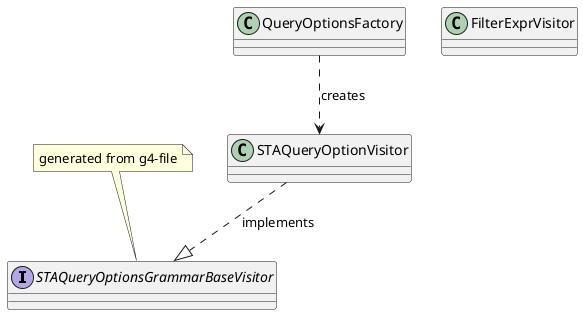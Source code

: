 @startuml

interface "STAQueryOptionsGrammarBaseVisitor" as sta_grammar_visitor
note top of sta_grammar_visitor : generated from g4-file

class "QueryOptionsFactory" as sta_query_factory
class "STAQueryOptionVisitor" as sta_query_visitor

class "FilterExprVisitor" as sta_expression_visitor

sta_query_visitor ..|> sta_grammar_visitor : implements
sta_query_factory ..> sta_query_visitor : creates
@enduml